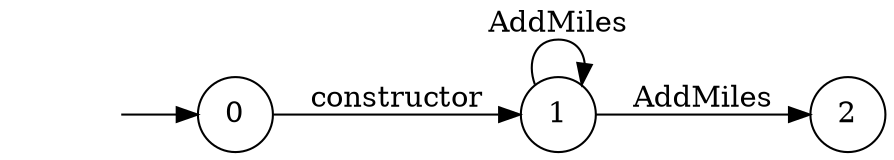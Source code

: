 digraph "Dapp-Automata-data/fuzzer/testnetdata-model-rq1-fix/FrequentFlyerRewardsCalculator/Ktail-1" {
	graph [rankdir=LR]
	"" [label="" shape=plaintext]
	0 [label=0 shape=circle]
	2 [label=2 shape=circle]
	1 [label=1 shape=circle]
	"" -> 0 [label=""]
	1 -> 2 [label=AddMiles]
	1 -> 1 [label=AddMiles]
	0 -> 1 [label=constructor]
}
